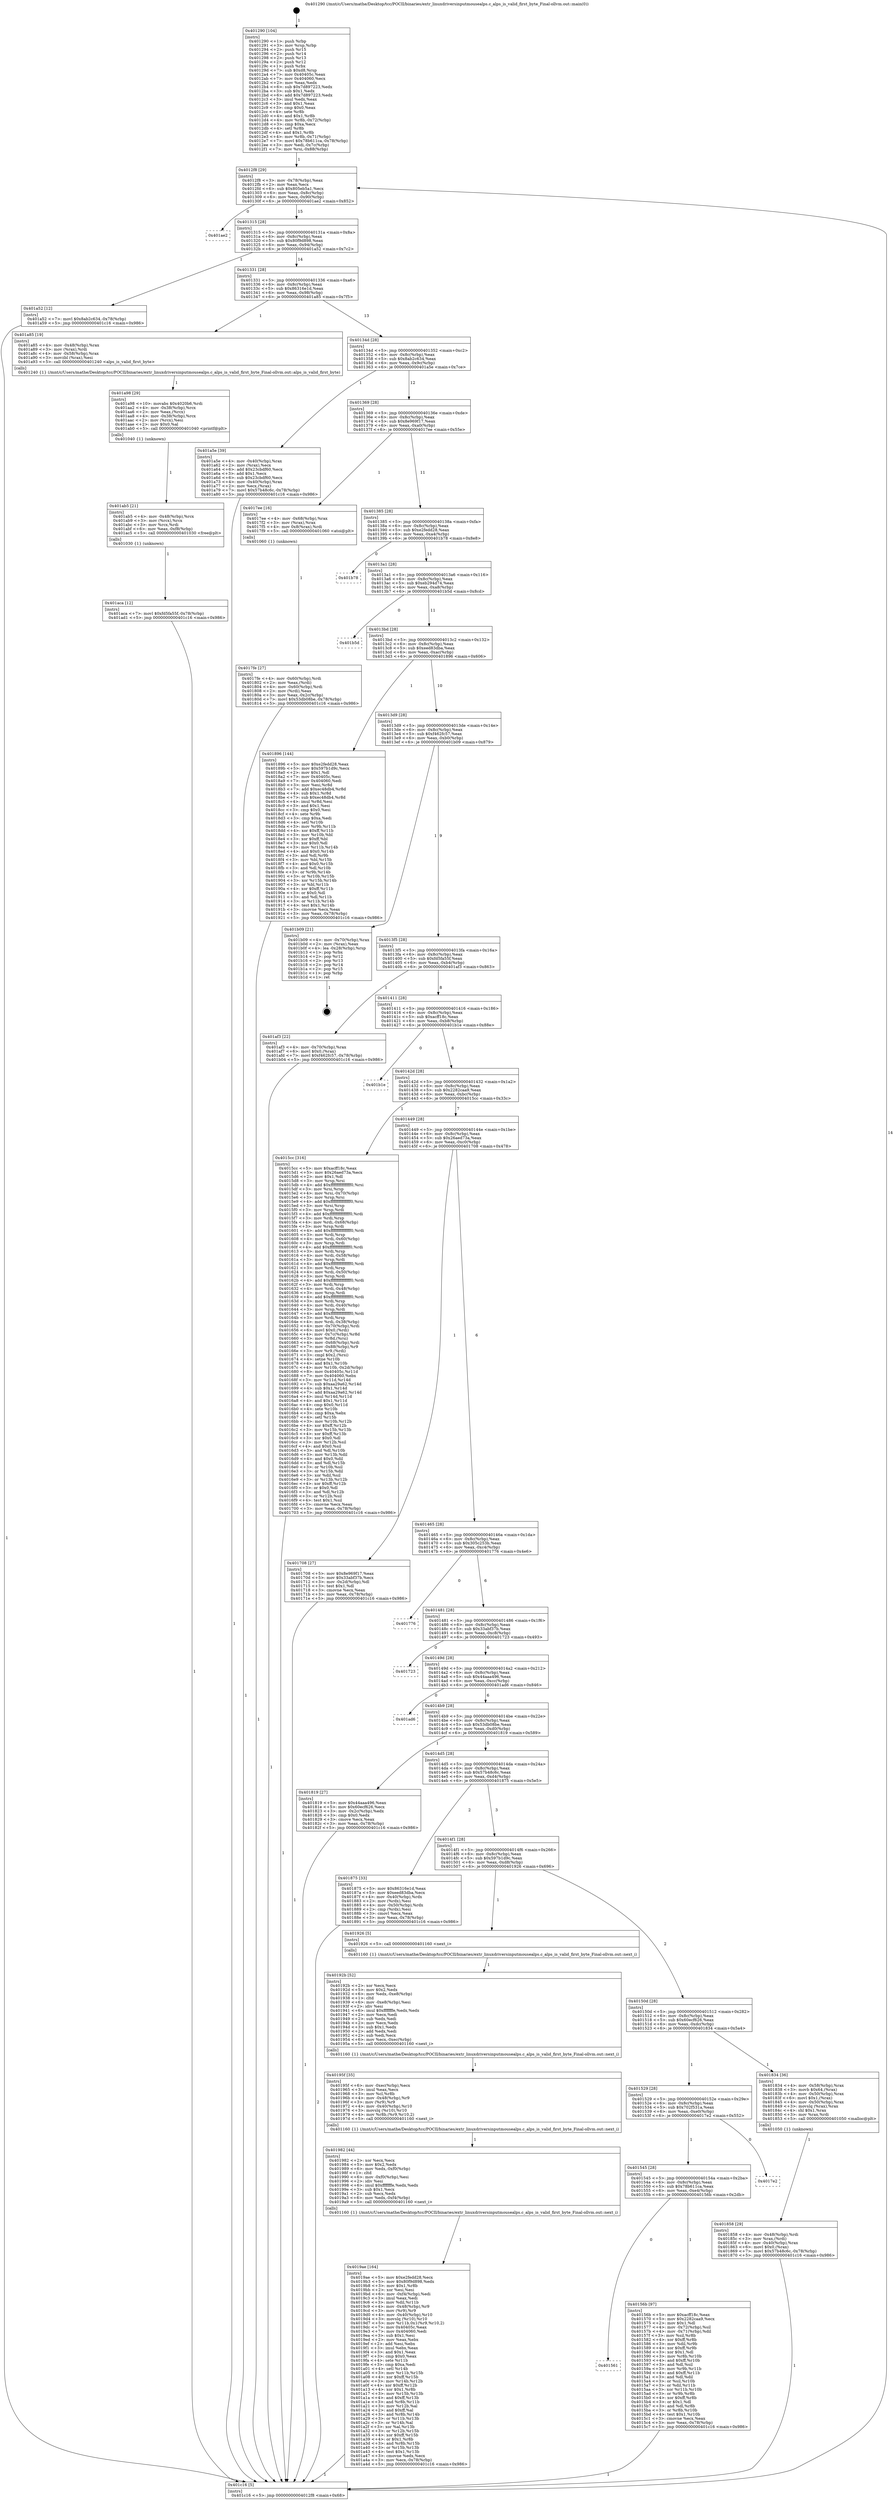 digraph "0x401290" {
  label = "0x401290 (/mnt/c/Users/mathe/Desktop/tcc/POCII/binaries/extr_linuxdriversinputmousealps.c_alps_is_valid_first_byte_Final-ollvm.out::main(0))"
  labelloc = "t"
  node[shape=record]

  Entry [label="",width=0.3,height=0.3,shape=circle,fillcolor=black,style=filled]
  "0x4012f8" [label="{
     0x4012f8 [29]\l
     | [instrs]\l
     &nbsp;&nbsp;0x4012f8 \<+3\>: mov -0x78(%rbp),%eax\l
     &nbsp;&nbsp;0x4012fb \<+2\>: mov %eax,%ecx\l
     &nbsp;&nbsp;0x4012fd \<+6\>: sub $0x805eb5a1,%ecx\l
     &nbsp;&nbsp;0x401303 \<+6\>: mov %eax,-0x8c(%rbp)\l
     &nbsp;&nbsp;0x401309 \<+6\>: mov %ecx,-0x90(%rbp)\l
     &nbsp;&nbsp;0x40130f \<+6\>: je 0000000000401ae2 \<main+0x852\>\l
  }"]
  "0x401ae2" [label="{
     0x401ae2\l
  }", style=dashed]
  "0x401315" [label="{
     0x401315 [28]\l
     | [instrs]\l
     &nbsp;&nbsp;0x401315 \<+5\>: jmp 000000000040131a \<main+0x8a\>\l
     &nbsp;&nbsp;0x40131a \<+6\>: mov -0x8c(%rbp),%eax\l
     &nbsp;&nbsp;0x401320 \<+5\>: sub $0x80f9d898,%eax\l
     &nbsp;&nbsp;0x401325 \<+6\>: mov %eax,-0x94(%rbp)\l
     &nbsp;&nbsp;0x40132b \<+6\>: je 0000000000401a52 \<main+0x7c2\>\l
  }"]
  Exit [label="",width=0.3,height=0.3,shape=circle,fillcolor=black,style=filled,peripheries=2]
  "0x401a52" [label="{
     0x401a52 [12]\l
     | [instrs]\l
     &nbsp;&nbsp;0x401a52 \<+7\>: movl $0x8ab2c634,-0x78(%rbp)\l
     &nbsp;&nbsp;0x401a59 \<+5\>: jmp 0000000000401c16 \<main+0x986\>\l
  }"]
  "0x401331" [label="{
     0x401331 [28]\l
     | [instrs]\l
     &nbsp;&nbsp;0x401331 \<+5\>: jmp 0000000000401336 \<main+0xa6\>\l
     &nbsp;&nbsp;0x401336 \<+6\>: mov -0x8c(%rbp),%eax\l
     &nbsp;&nbsp;0x40133c \<+5\>: sub $0x86316e1d,%eax\l
     &nbsp;&nbsp;0x401341 \<+6\>: mov %eax,-0x98(%rbp)\l
     &nbsp;&nbsp;0x401347 \<+6\>: je 0000000000401a85 \<main+0x7f5\>\l
  }"]
  "0x401aca" [label="{
     0x401aca [12]\l
     | [instrs]\l
     &nbsp;&nbsp;0x401aca \<+7\>: movl $0xfd5fa55f,-0x78(%rbp)\l
     &nbsp;&nbsp;0x401ad1 \<+5\>: jmp 0000000000401c16 \<main+0x986\>\l
  }"]
  "0x401a85" [label="{
     0x401a85 [19]\l
     | [instrs]\l
     &nbsp;&nbsp;0x401a85 \<+4\>: mov -0x48(%rbp),%rax\l
     &nbsp;&nbsp;0x401a89 \<+3\>: mov (%rax),%rdi\l
     &nbsp;&nbsp;0x401a8c \<+4\>: mov -0x58(%rbp),%rax\l
     &nbsp;&nbsp;0x401a90 \<+3\>: movzbl (%rax),%esi\l
     &nbsp;&nbsp;0x401a93 \<+5\>: call 0000000000401240 \<alps_is_valid_first_byte\>\l
     | [calls]\l
     &nbsp;&nbsp;0x401240 \{1\} (/mnt/c/Users/mathe/Desktop/tcc/POCII/binaries/extr_linuxdriversinputmousealps.c_alps_is_valid_first_byte_Final-ollvm.out::alps_is_valid_first_byte)\l
  }"]
  "0x40134d" [label="{
     0x40134d [28]\l
     | [instrs]\l
     &nbsp;&nbsp;0x40134d \<+5\>: jmp 0000000000401352 \<main+0xc2\>\l
     &nbsp;&nbsp;0x401352 \<+6\>: mov -0x8c(%rbp),%eax\l
     &nbsp;&nbsp;0x401358 \<+5\>: sub $0x8ab2c634,%eax\l
     &nbsp;&nbsp;0x40135d \<+6\>: mov %eax,-0x9c(%rbp)\l
     &nbsp;&nbsp;0x401363 \<+6\>: je 0000000000401a5e \<main+0x7ce\>\l
  }"]
  "0x401ab5" [label="{
     0x401ab5 [21]\l
     | [instrs]\l
     &nbsp;&nbsp;0x401ab5 \<+4\>: mov -0x48(%rbp),%rcx\l
     &nbsp;&nbsp;0x401ab9 \<+3\>: mov (%rcx),%rcx\l
     &nbsp;&nbsp;0x401abc \<+3\>: mov %rcx,%rdi\l
     &nbsp;&nbsp;0x401abf \<+6\>: mov %eax,-0xf8(%rbp)\l
     &nbsp;&nbsp;0x401ac5 \<+5\>: call 0000000000401030 \<free@plt\>\l
     | [calls]\l
     &nbsp;&nbsp;0x401030 \{1\} (unknown)\l
  }"]
  "0x401a5e" [label="{
     0x401a5e [39]\l
     | [instrs]\l
     &nbsp;&nbsp;0x401a5e \<+4\>: mov -0x40(%rbp),%rax\l
     &nbsp;&nbsp;0x401a62 \<+2\>: mov (%rax),%ecx\l
     &nbsp;&nbsp;0x401a64 \<+6\>: add $0x23cbdf60,%ecx\l
     &nbsp;&nbsp;0x401a6a \<+3\>: add $0x1,%ecx\l
     &nbsp;&nbsp;0x401a6d \<+6\>: sub $0x23cbdf60,%ecx\l
     &nbsp;&nbsp;0x401a73 \<+4\>: mov -0x40(%rbp),%rax\l
     &nbsp;&nbsp;0x401a77 \<+2\>: mov %ecx,(%rax)\l
     &nbsp;&nbsp;0x401a79 \<+7\>: movl $0x57b48c6c,-0x78(%rbp)\l
     &nbsp;&nbsp;0x401a80 \<+5\>: jmp 0000000000401c16 \<main+0x986\>\l
  }"]
  "0x401369" [label="{
     0x401369 [28]\l
     | [instrs]\l
     &nbsp;&nbsp;0x401369 \<+5\>: jmp 000000000040136e \<main+0xde\>\l
     &nbsp;&nbsp;0x40136e \<+6\>: mov -0x8c(%rbp),%eax\l
     &nbsp;&nbsp;0x401374 \<+5\>: sub $0x8e969f17,%eax\l
     &nbsp;&nbsp;0x401379 \<+6\>: mov %eax,-0xa0(%rbp)\l
     &nbsp;&nbsp;0x40137f \<+6\>: je 00000000004017ee \<main+0x55e\>\l
  }"]
  "0x401a98" [label="{
     0x401a98 [29]\l
     | [instrs]\l
     &nbsp;&nbsp;0x401a98 \<+10\>: movabs $0x4020b6,%rdi\l
     &nbsp;&nbsp;0x401aa2 \<+4\>: mov -0x38(%rbp),%rcx\l
     &nbsp;&nbsp;0x401aa6 \<+2\>: mov %eax,(%rcx)\l
     &nbsp;&nbsp;0x401aa8 \<+4\>: mov -0x38(%rbp),%rcx\l
     &nbsp;&nbsp;0x401aac \<+2\>: mov (%rcx),%esi\l
     &nbsp;&nbsp;0x401aae \<+2\>: mov $0x0,%al\l
     &nbsp;&nbsp;0x401ab0 \<+5\>: call 0000000000401040 \<printf@plt\>\l
     | [calls]\l
     &nbsp;&nbsp;0x401040 \{1\} (unknown)\l
  }"]
  "0x4017ee" [label="{
     0x4017ee [16]\l
     | [instrs]\l
     &nbsp;&nbsp;0x4017ee \<+4\>: mov -0x68(%rbp),%rax\l
     &nbsp;&nbsp;0x4017f2 \<+3\>: mov (%rax),%rax\l
     &nbsp;&nbsp;0x4017f5 \<+4\>: mov 0x8(%rax),%rdi\l
     &nbsp;&nbsp;0x4017f9 \<+5\>: call 0000000000401060 \<atoi@plt\>\l
     | [calls]\l
     &nbsp;&nbsp;0x401060 \{1\} (unknown)\l
  }"]
  "0x401385" [label="{
     0x401385 [28]\l
     | [instrs]\l
     &nbsp;&nbsp;0x401385 \<+5\>: jmp 000000000040138a \<main+0xfa\>\l
     &nbsp;&nbsp;0x40138a \<+6\>: mov -0x8c(%rbp),%eax\l
     &nbsp;&nbsp;0x401390 \<+5\>: sub $0xe2fedd28,%eax\l
     &nbsp;&nbsp;0x401395 \<+6\>: mov %eax,-0xa4(%rbp)\l
     &nbsp;&nbsp;0x40139b \<+6\>: je 0000000000401b78 \<main+0x8e8\>\l
  }"]
  "0x4019ae" [label="{
     0x4019ae [164]\l
     | [instrs]\l
     &nbsp;&nbsp;0x4019ae \<+5\>: mov $0xe2fedd28,%ecx\l
     &nbsp;&nbsp;0x4019b3 \<+5\>: mov $0x80f9d898,%edx\l
     &nbsp;&nbsp;0x4019b8 \<+3\>: mov $0x1,%r8b\l
     &nbsp;&nbsp;0x4019bb \<+2\>: xor %esi,%esi\l
     &nbsp;&nbsp;0x4019bd \<+6\>: mov -0xf4(%rbp),%edi\l
     &nbsp;&nbsp;0x4019c3 \<+3\>: imul %eax,%edi\l
     &nbsp;&nbsp;0x4019c6 \<+3\>: mov %dil,%r11b\l
     &nbsp;&nbsp;0x4019c9 \<+4\>: mov -0x48(%rbp),%r9\l
     &nbsp;&nbsp;0x4019cd \<+3\>: mov (%r9),%r9\l
     &nbsp;&nbsp;0x4019d0 \<+4\>: mov -0x40(%rbp),%r10\l
     &nbsp;&nbsp;0x4019d4 \<+3\>: movslq (%r10),%r10\l
     &nbsp;&nbsp;0x4019d7 \<+5\>: mov %r11b,0x1(%r9,%r10,2)\l
     &nbsp;&nbsp;0x4019dc \<+7\>: mov 0x40405c,%eax\l
     &nbsp;&nbsp;0x4019e3 \<+7\>: mov 0x404060,%edi\l
     &nbsp;&nbsp;0x4019ea \<+3\>: sub $0x1,%esi\l
     &nbsp;&nbsp;0x4019ed \<+2\>: mov %eax,%ebx\l
     &nbsp;&nbsp;0x4019ef \<+2\>: add %esi,%ebx\l
     &nbsp;&nbsp;0x4019f1 \<+3\>: imul %ebx,%eax\l
     &nbsp;&nbsp;0x4019f4 \<+3\>: and $0x1,%eax\l
     &nbsp;&nbsp;0x4019f7 \<+3\>: cmp $0x0,%eax\l
     &nbsp;&nbsp;0x4019fa \<+4\>: sete %r11b\l
     &nbsp;&nbsp;0x4019fe \<+3\>: cmp $0xa,%edi\l
     &nbsp;&nbsp;0x401a01 \<+4\>: setl %r14b\l
     &nbsp;&nbsp;0x401a05 \<+3\>: mov %r11b,%r15b\l
     &nbsp;&nbsp;0x401a08 \<+4\>: xor $0xff,%r15b\l
     &nbsp;&nbsp;0x401a0c \<+3\>: mov %r14b,%r12b\l
     &nbsp;&nbsp;0x401a0f \<+4\>: xor $0xff,%r12b\l
     &nbsp;&nbsp;0x401a13 \<+4\>: xor $0x1,%r8b\l
     &nbsp;&nbsp;0x401a17 \<+3\>: mov %r15b,%r13b\l
     &nbsp;&nbsp;0x401a1a \<+4\>: and $0xff,%r13b\l
     &nbsp;&nbsp;0x401a1e \<+3\>: and %r8b,%r11b\l
     &nbsp;&nbsp;0x401a21 \<+3\>: mov %r12b,%al\l
     &nbsp;&nbsp;0x401a24 \<+2\>: and $0xff,%al\l
     &nbsp;&nbsp;0x401a26 \<+3\>: and %r8b,%r14b\l
     &nbsp;&nbsp;0x401a29 \<+3\>: or %r11b,%r13b\l
     &nbsp;&nbsp;0x401a2c \<+3\>: or %r14b,%al\l
     &nbsp;&nbsp;0x401a2f \<+3\>: xor %al,%r13b\l
     &nbsp;&nbsp;0x401a32 \<+3\>: or %r12b,%r15b\l
     &nbsp;&nbsp;0x401a35 \<+4\>: xor $0xff,%r15b\l
     &nbsp;&nbsp;0x401a39 \<+4\>: or $0x1,%r8b\l
     &nbsp;&nbsp;0x401a3d \<+3\>: and %r8b,%r15b\l
     &nbsp;&nbsp;0x401a40 \<+3\>: or %r15b,%r13b\l
     &nbsp;&nbsp;0x401a43 \<+4\>: test $0x1,%r13b\l
     &nbsp;&nbsp;0x401a47 \<+3\>: cmovne %edx,%ecx\l
     &nbsp;&nbsp;0x401a4a \<+3\>: mov %ecx,-0x78(%rbp)\l
     &nbsp;&nbsp;0x401a4d \<+5\>: jmp 0000000000401c16 \<main+0x986\>\l
  }"]
  "0x401b78" [label="{
     0x401b78\l
  }", style=dashed]
  "0x4013a1" [label="{
     0x4013a1 [28]\l
     | [instrs]\l
     &nbsp;&nbsp;0x4013a1 \<+5\>: jmp 00000000004013a6 \<main+0x116\>\l
     &nbsp;&nbsp;0x4013a6 \<+6\>: mov -0x8c(%rbp),%eax\l
     &nbsp;&nbsp;0x4013ac \<+5\>: sub $0xeb294d74,%eax\l
     &nbsp;&nbsp;0x4013b1 \<+6\>: mov %eax,-0xa8(%rbp)\l
     &nbsp;&nbsp;0x4013b7 \<+6\>: je 0000000000401b5d \<main+0x8cd\>\l
  }"]
  "0x401982" [label="{
     0x401982 [44]\l
     | [instrs]\l
     &nbsp;&nbsp;0x401982 \<+2\>: xor %ecx,%ecx\l
     &nbsp;&nbsp;0x401984 \<+5\>: mov $0x2,%edx\l
     &nbsp;&nbsp;0x401989 \<+6\>: mov %edx,-0xf0(%rbp)\l
     &nbsp;&nbsp;0x40198f \<+1\>: cltd\l
     &nbsp;&nbsp;0x401990 \<+6\>: mov -0xf0(%rbp),%esi\l
     &nbsp;&nbsp;0x401996 \<+2\>: idiv %esi\l
     &nbsp;&nbsp;0x401998 \<+6\>: imul $0xfffffffe,%edx,%edx\l
     &nbsp;&nbsp;0x40199e \<+3\>: sub $0x1,%ecx\l
     &nbsp;&nbsp;0x4019a1 \<+2\>: sub %ecx,%edx\l
     &nbsp;&nbsp;0x4019a3 \<+6\>: mov %edx,-0xf4(%rbp)\l
     &nbsp;&nbsp;0x4019a9 \<+5\>: call 0000000000401160 \<next_i\>\l
     | [calls]\l
     &nbsp;&nbsp;0x401160 \{1\} (/mnt/c/Users/mathe/Desktop/tcc/POCII/binaries/extr_linuxdriversinputmousealps.c_alps_is_valid_first_byte_Final-ollvm.out::next_i)\l
  }"]
  "0x401b5d" [label="{
     0x401b5d\l
  }", style=dashed]
  "0x4013bd" [label="{
     0x4013bd [28]\l
     | [instrs]\l
     &nbsp;&nbsp;0x4013bd \<+5\>: jmp 00000000004013c2 \<main+0x132\>\l
     &nbsp;&nbsp;0x4013c2 \<+6\>: mov -0x8c(%rbp),%eax\l
     &nbsp;&nbsp;0x4013c8 \<+5\>: sub $0xeed83dba,%eax\l
     &nbsp;&nbsp;0x4013cd \<+6\>: mov %eax,-0xac(%rbp)\l
     &nbsp;&nbsp;0x4013d3 \<+6\>: je 0000000000401896 \<main+0x606\>\l
  }"]
  "0x40195f" [label="{
     0x40195f [35]\l
     | [instrs]\l
     &nbsp;&nbsp;0x40195f \<+6\>: mov -0xec(%rbp),%ecx\l
     &nbsp;&nbsp;0x401965 \<+3\>: imul %eax,%ecx\l
     &nbsp;&nbsp;0x401968 \<+3\>: mov %cl,%r8b\l
     &nbsp;&nbsp;0x40196b \<+4\>: mov -0x48(%rbp),%r9\l
     &nbsp;&nbsp;0x40196f \<+3\>: mov (%r9),%r9\l
     &nbsp;&nbsp;0x401972 \<+4\>: mov -0x40(%rbp),%r10\l
     &nbsp;&nbsp;0x401976 \<+3\>: movslq (%r10),%r10\l
     &nbsp;&nbsp;0x401979 \<+4\>: mov %r8b,(%r9,%r10,2)\l
     &nbsp;&nbsp;0x40197d \<+5\>: call 0000000000401160 \<next_i\>\l
     | [calls]\l
     &nbsp;&nbsp;0x401160 \{1\} (/mnt/c/Users/mathe/Desktop/tcc/POCII/binaries/extr_linuxdriversinputmousealps.c_alps_is_valid_first_byte_Final-ollvm.out::next_i)\l
  }"]
  "0x401896" [label="{
     0x401896 [144]\l
     | [instrs]\l
     &nbsp;&nbsp;0x401896 \<+5\>: mov $0xe2fedd28,%eax\l
     &nbsp;&nbsp;0x40189b \<+5\>: mov $0x597b1d9c,%ecx\l
     &nbsp;&nbsp;0x4018a0 \<+2\>: mov $0x1,%dl\l
     &nbsp;&nbsp;0x4018a2 \<+7\>: mov 0x40405c,%esi\l
     &nbsp;&nbsp;0x4018a9 \<+7\>: mov 0x404060,%edi\l
     &nbsp;&nbsp;0x4018b0 \<+3\>: mov %esi,%r8d\l
     &nbsp;&nbsp;0x4018b3 \<+7\>: add $0xec48db4,%r8d\l
     &nbsp;&nbsp;0x4018ba \<+4\>: sub $0x1,%r8d\l
     &nbsp;&nbsp;0x4018be \<+7\>: sub $0xec48db4,%r8d\l
     &nbsp;&nbsp;0x4018c5 \<+4\>: imul %r8d,%esi\l
     &nbsp;&nbsp;0x4018c9 \<+3\>: and $0x1,%esi\l
     &nbsp;&nbsp;0x4018cc \<+3\>: cmp $0x0,%esi\l
     &nbsp;&nbsp;0x4018cf \<+4\>: sete %r9b\l
     &nbsp;&nbsp;0x4018d3 \<+3\>: cmp $0xa,%edi\l
     &nbsp;&nbsp;0x4018d6 \<+4\>: setl %r10b\l
     &nbsp;&nbsp;0x4018da \<+3\>: mov %r9b,%r11b\l
     &nbsp;&nbsp;0x4018dd \<+4\>: xor $0xff,%r11b\l
     &nbsp;&nbsp;0x4018e1 \<+3\>: mov %r10b,%bl\l
     &nbsp;&nbsp;0x4018e4 \<+3\>: xor $0xff,%bl\l
     &nbsp;&nbsp;0x4018e7 \<+3\>: xor $0x0,%dl\l
     &nbsp;&nbsp;0x4018ea \<+3\>: mov %r11b,%r14b\l
     &nbsp;&nbsp;0x4018ed \<+4\>: and $0x0,%r14b\l
     &nbsp;&nbsp;0x4018f1 \<+3\>: and %dl,%r9b\l
     &nbsp;&nbsp;0x4018f4 \<+3\>: mov %bl,%r15b\l
     &nbsp;&nbsp;0x4018f7 \<+4\>: and $0x0,%r15b\l
     &nbsp;&nbsp;0x4018fb \<+3\>: and %dl,%r10b\l
     &nbsp;&nbsp;0x4018fe \<+3\>: or %r9b,%r14b\l
     &nbsp;&nbsp;0x401901 \<+3\>: or %r10b,%r15b\l
     &nbsp;&nbsp;0x401904 \<+3\>: xor %r15b,%r14b\l
     &nbsp;&nbsp;0x401907 \<+3\>: or %bl,%r11b\l
     &nbsp;&nbsp;0x40190a \<+4\>: xor $0xff,%r11b\l
     &nbsp;&nbsp;0x40190e \<+3\>: or $0x0,%dl\l
     &nbsp;&nbsp;0x401911 \<+3\>: and %dl,%r11b\l
     &nbsp;&nbsp;0x401914 \<+3\>: or %r11b,%r14b\l
     &nbsp;&nbsp;0x401917 \<+4\>: test $0x1,%r14b\l
     &nbsp;&nbsp;0x40191b \<+3\>: cmovne %ecx,%eax\l
     &nbsp;&nbsp;0x40191e \<+3\>: mov %eax,-0x78(%rbp)\l
     &nbsp;&nbsp;0x401921 \<+5\>: jmp 0000000000401c16 \<main+0x986\>\l
  }"]
  "0x4013d9" [label="{
     0x4013d9 [28]\l
     | [instrs]\l
     &nbsp;&nbsp;0x4013d9 \<+5\>: jmp 00000000004013de \<main+0x14e\>\l
     &nbsp;&nbsp;0x4013de \<+6\>: mov -0x8c(%rbp),%eax\l
     &nbsp;&nbsp;0x4013e4 \<+5\>: sub $0xf462fc57,%eax\l
     &nbsp;&nbsp;0x4013e9 \<+6\>: mov %eax,-0xb0(%rbp)\l
     &nbsp;&nbsp;0x4013ef \<+6\>: je 0000000000401b09 \<main+0x879\>\l
  }"]
  "0x40192b" [label="{
     0x40192b [52]\l
     | [instrs]\l
     &nbsp;&nbsp;0x40192b \<+2\>: xor %ecx,%ecx\l
     &nbsp;&nbsp;0x40192d \<+5\>: mov $0x2,%edx\l
     &nbsp;&nbsp;0x401932 \<+6\>: mov %edx,-0xe8(%rbp)\l
     &nbsp;&nbsp;0x401938 \<+1\>: cltd\l
     &nbsp;&nbsp;0x401939 \<+6\>: mov -0xe8(%rbp),%esi\l
     &nbsp;&nbsp;0x40193f \<+2\>: idiv %esi\l
     &nbsp;&nbsp;0x401941 \<+6\>: imul $0xfffffffe,%edx,%edx\l
     &nbsp;&nbsp;0x401947 \<+2\>: mov %ecx,%edi\l
     &nbsp;&nbsp;0x401949 \<+2\>: sub %edx,%edi\l
     &nbsp;&nbsp;0x40194b \<+2\>: mov %ecx,%edx\l
     &nbsp;&nbsp;0x40194d \<+3\>: sub $0x1,%edx\l
     &nbsp;&nbsp;0x401950 \<+2\>: add %edx,%edi\l
     &nbsp;&nbsp;0x401952 \<+2\>: sub %edi,%ecx\l
     &nbsp;&nbsp;0x401954 \<+6\>: mov %ecx,-0xec(%rbp)\l
     &nbsp;&nbsp;0x40195a \<+5\>: call 0000000000401160 \<next_i\>\l
     | [calls]\l
     &nbsp;&nbsp;0x401160 \{1\} (/mnt/c/Users/mathe/Desktop/tcc/POCII/binaries/extr_linuxdriversinputmousealps.c_alps_is_valid_first_byte_Final-ollvm.out::next_i)\l
  }"]
  "0x401b09" [label="{
     0x401b09 [21]\l
     | [instrs]\l
     &nbsp;&nbsp;0x401b09 \<+4\>: mov -0x70(%rbp),%rax\l
     &nbsp;&nbsp;0x401b0d \<+2\>: mov (%rax),%eax\l
     &nbsp;&nbsp;0x401b0f \<+4\>: lea -0x28(%rbp),%rsp\l
     &nbsp;&nbsp;0x401b13 \<+1\>: pop %rbx\l
     &nbsp;&nbsp;0x401b14 \<+2\>: pop %r12\l
     &nbsp;&nbsp;0x401b16 \<+2\>: pop %r13\l
     &nbsp;&nbsp;0x401b18 \<+2\>: pop %r14\l
     &nbsp;&nbsp;0x401b1a \<+2\>: pop %r15\l
     &nbsp;&nbsp;0x401b1c \<+1\>: pop %rbp\l
     &nbsp;&nbsp;0x401b1d \<+1\>: ret\l
  }"]
  "0x4013f5" [label="{
     0x4013f5 [28]\l
     | [instrs]\l
     &nbsp;&nbsp;0x4013f5 \<+5\>: jmp 00000000004013fa \<main+0x16a\>\l
     &nbsp;&nbsp;0x4013fa \<+6\>: mov -0x8c(%rbp),%eax\l
     &nbsp;&nbsp;0x401400 \<+5\>: sub $0xfd5fa55f,%eax\l
     &nbsp;&nbsp;0x401405 \<+6\>: mov %eax,-0xb4(%rbp)\l
     &nbsp;&nbsp;0x40140b \<+6\>: je 0000000000401af3 \<main+0x863\>\l
  }"]
  "0x401858" [label="{
     0x401858 [29]\l
     | [instrs]\l
     &nbsp;&nbsp;0x401858 \<+4\>: mov -0x48(%rbp),%rdi\l
     &nbsp;&nbsp;0x40185c \<+3\>: mov %rax,(%rdi)\l
     &nbsp;&nbsp;0x40185f \<+4\>: mov -0x40(%rbp),%rax\l
     &nbsp;&nbsp;0x401863 \<+6\>: movl $0x0,(%rax)\l
     &nbsp;&nbsp;0x401869 \<+7\>: movl $0x57b48c6c,-0x78(%rbp)\l
     &nbsp;&nbsp;0x401870 \<+5\>: jmp 0000000000401c16 \<main+0x986\>\l
  }"]
  "0x401af3" [label="{
     0x401af3 [22]\l
     | [instrs]\l
     &nbsp;&nbsp;0x401af3 \<+4\>: mov -0x70(%rbp),%rax\l
     &nbsp;&nbsp;0x401af7 \<+6\>: movl $0x0,(%rax)\l
     &nbsp;&nbsp;0x401afd \<+7\>: movl $0xf462fc57,-0x78(%rbp)\l
     &nbsp;&nbsp;0x401b04 \<+5\>: jmp 0000000000401c16 \<main+0x986\>\l
  }"]
  "0x401411" [label="{
     0x401411 [28]\l
     | [instrs]\l
     &nbsp;&nbsp;0x401411 \<+5\>: jmp 0000000000401416 \<main+0x186\>\l
     &nbsp;&nbsp;0x401416 \<+6\>: mov -0x8c(%rbp),%eax\l
     &nbsp;&nbsp;0x40141c \<+5\>: sub $0xacff18c,%eax\l
     &nbsp;&nbsp;0x401421 \<+6\>: mov %eax,-0xb8(%rbp)\l
     &nbsp;&nbsp;0x401427 \<+6\>: je 0000000000401b1e \<main+0x88e\>\l
  }"]
  "0x4017fe" [label="{
     0x4017fe [27]\l
     | [instrs]\l
     &nbsp;&nbsp;0x4017fe \<+4\>: mov -0x60(%rbp),%rdi\l
     &nbsp;&nbsp;0x401802 \<+2\>: mov %eax,(%rdi)\l
     &nbsp;&nbsp;0x401804 \<+4\>: mov -0x60(%rbp),%rdi\l
     &nbsp;&nbsp;0x401808 \<+2\>: mov (%rdi),%eax\l
     &nbsp;&nbsp;0x40180a \<+3\>: mov %eax,-0x2c(%rbp)\l
     &nbsp;&nbsp;0x40180d \<+7\>: movl $0x53db08be,-0x78(%rbp)\l
     &nbsp;&nbsp;0x401814 \<+5\>: jmp 0000000000401c16 \<main+0x986\>\l
  }"]
  "0x401b1e" [label="{
     0x401b1e\l
  }", style=dashed]
  "0x40142d" [label="{
     0x40142d [28]\l
     | [instrs]\l
     &nbsp;&nbsp;0x40142d \<+5\>: jmp 0000000000401432 \<main+0x1a2\>\l
     &nbsp;&nbsp;0x401432 \<+6\>: mov -0x8c(%rbp),%eax\l
     &nbsp;&nbsp;0x401438 \<+5\>: sub $0x2282caa9,%eax\l
     &nbsp;&nbsp;0x40143d \<+6\>: mov %eax,-0xbc(%rbp)\l
     &nbsp;&nbsp;0x401443 \<+6\>: je 00000000004015cc \<main+0x33c\>\l
  }"]
  "0x401290" [label="{
     0x401290 [104]\l
     | [instrs]\l
     &nbsp;&nbsp;0x401290 \<+1\>: push %rbp\l
     &nbsp;&nbsp;0x401291 \<+3\>: mov %rsp,%rbp\l
     &nbsp;&nbsp;0x401294 \<+2\>: push %r15\l
     &nbsp;&nbsp;0x401296 \<+2\>: push %r14\l
     &nbsp;&nbsp;0x401298 \<+2\>: push %r13\l
     &nbsp;&nbsp;0x40129a \<+2\>: push %r12\l
     &nbsp;&nbsp;0x40129c \<+1\>: push %rbx\l
     &nbsp;&nbsp;0x40129d \<+7\>: sub $0xd8,%rsp\l
     &nbsp;&nbsp;0x4012a4 \<+7\>: mov 0x40405c,%eax\l
     &nbsp;&nbsp;0x4012ab \<+7\>: mov 0x404060,%ecx\l
     &nbsp;&nbsp;0x4012b2 \<+2\>: mov %eax,%edx\l
     &nbsp;&nbsp;0x4012b4 \<+6\>: sub $0x7d897223,%edx\l
     &nbsp;&nbsp;0x4012ba \<+3\>: sub $0x1,%edx\l
     &nbsp;&nbsp;0x4012bd \<+6\>: add $0x7d897223,%edx\l
     &nbsp;&nbsp;0x4012c3 \<+3\>: imul %edx,%eax\l
     &nbsp;&nbsp;0x4012c6 \<+3\>: and $0x1,%eax\l
     &nbsp;&nbsp;0x4012c9 \<+3\>: cmp $0x0,%eax\l
     &nbsp;&nbsp;0x4012cc \<+4\>: sete %r8b\l
     &nbsp;&nbsp;0x4012d0 \<+4\>: and $0x1,%r8b\l
     &nbsp;&nbsp;0x4012d4 \<+4\>: mov %r8b,-0x72(%rbp)\l
     &nbsp;&nbsp;0x4012d8 \<+3\>: cmp $0xa,%ecx\l
     &nbsp;&nbsp;0x4012db \<+4\>: setl %r8b\l
     &nbsp;&nbsp;0x4012df \<+4\>: and $0x1,%r8b\l
     &nbsp;&nbsp;0x4012e3 \<+4\>: mov %r8b,-0x71(%rbp)\l
     &nbsp;&nbsp;0x4012e7 \<+7\>: movl $0x78b611ca,-0x78(%rbp)\l
     &nbsp;&nbsp;0x4012ee \<+3\>: mov %edi,-0x7c(%rbp)\l
     &nbsp;&nbsp;0x4012f1 \<+7\>: mov %rsi,-0x88(%rbp)\l
  }"]
  "0x4015cc" [label="{
     0x4015cc [316]\l
     | [instrs]\l
     &nbsp;&nbsp;0x4015cc \<+5\>: mov $0xacff18c,%eax\l
     &nbsp;&nbsp;0x4015d1 \<+5\>: mov $0x26aed73a,%ecx\l
     &nbsp;&nbsp;0x4015d6 \<+2\>: mov $0x1,%dl\l
     &nbsp;&nbsp;0x4015d8 \<+3\>: mov %rsp,%rsi\l
     &nbsp;&nbsp;0x4015db \<+4\>: add $0xfffffffffffffff0,%rsi\l
     &nbsp;&nbsp;0x4015df \<+3\>: mov %rsi,%rsp\l
     &nbsp;&nbsp;0x4015e2 \<+4\>: mov %rsi,-0x70(%rbp)\l
     &nbsp;&nbsp;0x4015e6 \<+3\>: mov %rsp,%rsi\l
     &nbsp;&nbsp;0x4015e9 \<+4\>: add $0xfffffffffffffff0,%rsi\l
     &nbsp;&nbsp;0x4015ed \<+3\>: mov %rsi,%rsp\l
     &nbsp;&nbsp;0x4015f0 \<+3\>: mov %rsp,%rdi\l
     &nbsp;&nbsp;0x4015f3 \<+4\>: add $0xfffffffffffffff0,%rdi\l
     &nbsp;&nbsp;0x4015f7 \<+3\>: mov %rdi,%rsp\l
     &nbsp;&nbsp;0x4015fa \<+4\>: mov %rdi,-0x68(%rbp)\l
     &nbsp;&nbsp;0x4015fe \<+3\>: mov %rsp,%rdi\l
     &nbsp;&nbsp;0x401601 \<+4\>: add $0xfffffffffffffff0,%rdi\l
     &nbsp;&nbsp;0x401605 \<+3\>: mov %rdi,%rsp\l
     &nbsp;&nbsp;0x401608 \<+4\>: mov %rdi,-0x60(%rbp)\l
     &nbsp;&nbsp;0x40160c \<+3\>: mov %rsp,%rdi\l
     &nbsp;&nbsp;0x40160f \<+4\>: add $0xfffffffffffffff0,%rdi\l
     &nbsp;&nbsp;0x401613 \<+3\>: mov %rdi,%rsp\l
     &nbsp;&nbsp;0x401616 \<+4\>: mov %rdi,-0x58(%rbp)\l
     &nbsp;&nbsp;0x40161a \<+3\>: mov %rsp,%rdi\l
     &nbsp;&nbsp;0x40161d \<+4\>: add $0xfffffffffffffff0,%rdi\l
     &nbsp;&nbsp;0x401621 \<+3\>: mov %rdi,%rsp\l
     &nbsp;&nbsp;0x401624 \<+4\>: mov %rdi,-0x50(%rbp)\l
     &nbsp;&nbsp;0x401628 \<+3\>: mov %rsp,%rdi\l
     &nbsp;&nbsp;0x40162b \<+4\>: add $0xfffffffffffffff0,%rdi\l
     &nbsp;&nbsp;0x40162f \<+3\>: mov %rdi,%rsp\l
     &nbsp;&nbsp;0x401632 \<+4\>: mov %rdi,-0x48(%rbp)\l
     &nbsp;&nbsp;0x401636 \<+3\>: mov %rsp,%rdi\l
     &nbsp;&nbsp;0x401639 \<+4\>: add $0xfffffffffffffff0,%rdi\l
     &nbsp;&nbsp;0x40163d \<+3\>: mov %rdi,%rsp\l
     &nbsp;&nbsp;0x401640 \<+4\>: mov %rdi,-0x40(%rbp)\l
     &nbsp;&nbsp;0x401644 \<+3\>: mov %rsp,%rdi\l
     &nbsp;&nbsp;0x401647 \<+4\>: add $0xfffffffffffffff0,%rdi\l
     &nbsp;&nbsp;0x40164b \<+3\>: mov %rdi,%rsp\l
     &nbsp;&nbsp;0x40164e \<+4\>: mov %rdi,-0x38(%rbp)\l
     &nbsp;&nbsp;0x401652 \<+4\>: mov -0x70(%rbp),%rdi\l
     &nbsp;&nbsp;0x401656 \<+6\>: movl $0x0,(%rdi)\l
     &nbsp;&nbsp;0x40165c \<+4\>: mov -0x7c(%rbp),%r8d\l
     &nbsp;&nbsp;0x401660 \<+3\>: mov %r8d,(%rsi)\l
     &nbsp;&nbsp;0x401663 \<+4\>: mov -0x68(%rbp),%rdi\l
     &nbsp;&nbsp;0x401667 \<+7\>: mov -0x88(%rbp),%r9\l
     &nbsp;&nbsp;0x40166e \<+3\>: mov %r9,(%rdi)\l
     &nbsp;&nbsp;0x401671 \<+3\>: cmpl $0x2,(%rsi)\l
     &nbsp;&nbsp;0x401674 \<+4\>: setne %r10b\l
     &nbsp;&nbsp;0x401678 \<+4\>: and $0x1,%r10b\l
     &nbsp;&nbsp;0x40167c \<+4\>: mov %r10b,-0x2d(%rbp)\l
     &nbsp;&nbsp;0x401680 \<+8\>: mov 0x40405c,%r11d\l
     &nbsp;&nbsp;0x401688 \<+7\>: mov 0x404060,%ebx\l
     &nbsp;&nbsp;0x40168f \<+3\>: mov %r11d,%r14d\l
     &nbsp;&nbsp;0x401692 \<+7\>: sub $0xaa29a62,%r14d\l
     &nbsp;&nbsp;0x401699 \<+4\>: sub $0x1,%r14d\l
     &nbsp;&nbsp;0x40169d \<+7\>: add $0xaa29a62,%r14d\l
     &nbsp;&nbsp;0x4016a4 \<+4\>: imul %r14d,%r11d\l
     &nbsp;&nbsp;0x4016a8 \<+4\>: and $0x1,%r11d\l
     &nbsp;&nbsp;0x4016ac \<+4\>: cmp $0x0,%r11d\l
     &nbsp;&nbsp;0x4016b0 \<+4\>: sete %r10b\l
     &nbsp;&nbsp;0x4016b4 \<+3\>: cmp $0xa,%ebx\l
     &nbsp;&nbsp;0x4016b7 \<+4\>: setl %r15b\l
     &nbsp;&nbsp;0x4016bb \<+3\>: mov %r10b,%r12b\l
     &nbsp;&nbsp;0x4016be \<+4\>: xor $0xff,%r12b\l
     &nbsp;&nbsp;0x4016c2 \<+3\>: mov %r15b,%r13b\l
     &nbsp;&nbsp;0x4016c5 \<+4\>: xor $0xff,%r13b\l
     &nbsp;&nbsp;0x4016c9 \<+3\>: xor $0x0,%dl\l
     &nbsp;&nbsp;0x4016cc \<+3\>: mov %r12b,%sil\l
     &nbsp;&nbsp;0x4016cf \<+4\>: and $0x0,%sil\l
     &nbsp;&nbsp;0x4016d3 \<+3\>: and %dl,%r10b\l
     &nbsp;&nbsp;0x4016d6 \<+3\>: mov %r13b,%dil\l
     &nbsp;&nbsp;0x4016d9 \<+4\>: and $0x0,%dil\l
     &nbsp;&nbsp;0x4016dd \<+3\>: and %dl,%r15b\l
     &nbsp;&nbsp;0x4016e0 \<+3\>: or %r10b,%sil\l
     &nbsp;&nbsp;0x4016e3 \<+3\>: or %r15b,%dil\l
     &nbsp;&nbsp;0x4016e6 \<+3\>: xor %dil,%sil\l
     &nbsp;&nbsp;0x4016e9 \<+3\>: or %r13b,%r12b\l
     &nbsp;&nbsp;0x4016ec \<+4\>: xor $0xff,%r12b\l
     &nbsp;&nbsp;0x4016f0 \<+3\>: or $0x0,%dl\l
     &nbsp;&nbsp;0x4016f3 \<+3\>: and %dl,%r12b\l
     &nbsp;&nbsp;0x4016f6 \<+3\>: or %r12b,%sil\l
     &nbsp;&nbsp;0x4016f9 \<+4\>: test $0x1,%sil\l
     &nbsp;&nbsp;0x4016fd \<+3\>: cmovne %ecx,%eax\l
     &nbsp;&nbsp;0x401700 \<+3\>: mov %eax,-0x78(%rbp)\l
     &nbsp;&nbsp;0x401703 \<+5\>: jmp 0000000000401c16 \<main+0x986\>\l
  }"]
  "0x401449" [label="{
     0x401449 [28]\l
     | [instrs]\l
     &nbsp;&nbsp;0x401449 \<+5\>: jmp 000000000040144e \<main+0x1be\>\l
     &nbsp;&nbsp;0x40144e \<+6\>: mov -0x8c(%rbp),%eax\l
     &nbsp;&nbsp;0x401454 \<+5\>: sub $0x26aed73a,%eax\l
     &nbsp;&nbsp;0x401459 \<+6\>: mov %eax,-0xc0(%rbp)\l
     &nbsp;&nbsp;0x40145f \<+6\>: je 0000000000401708 \<main+0x478\>\l
  }"]
  "0x401c16" [label="{
     0x401c16 [5]\l
     | [instrs]\l
     &nbsp;&nbsp;0x401c16 \<+5\>: jmp 00000000004012f8 \<main+0x68\>\l
  }"]
  "0x401708" [label="{
     0x401708 [27]\l
     | [instrs]\l
     &nbsp;&nbsp;0x401708 \<+5\>: mov $0x8e969f17,%eax\l
     &nbsp;&nbsp;0x40170d \<+5\>: mov $0x33abf37b,%ecx\l
     &nbsp;&nbsp;0x401712 \<+3\>: mov -0x2d(%rbp),%dl\l
     &nbsp;&nbsp;0x401715 \<+3\>: test $0x1,%dl\l
     &nbsp;&nbsp;0x401718 \<+3\>: cmovne %ecx,%eax\l
     &nbsp;&nbsp;0x40171b \<+3\>: mov %eax,-0x78(%rbp)\l
     &nbsp;&nbsp;0x40171e \<+5\>: jmp 0000000000401c16 \<main+0x986\>\l
  }"]
  "0x401465" [label="{
     0x401465 [28]\l
     | [instrs]\l
     &nbsp;&nbsp;0x401465 \<+5\>: jmp 000000000040146a \<main+0x1da\>\l
     &nbsp;&nbsp;0x40146a \<+6\>: mov -0x8c(%rbp),%eax\l
     &nbsp;&nbsp;0x401470 \<+5\>: sub $0x305c253b,%eax\l
     &nbsp;&nbsp;0x401475 \<+6\>: mov %eax,-0xc4(%rbp)\l
     &nbsp;&nbsp;0x40147b \<+6\>: je 0000000000401776 \<main+0x4e6\>\l
  }"]
  "0x401561" [label="{
     0x401561\l
  }", style=dashed]
  "0x401776" [label="{
     0x401776\l
  }", style=dashed]
  "0x401481" [label="{
     0x401481 [28]\l
     | [instrs]\l
     &nbsp;&nbsp;0x401481 \<+5\>: jmp 0000000000401486 \<main+0x1f6\>\l
     &nbsp;&nbsp;0x401486 \<+6\>: mov -0x8c(%rbp),%eax\l
     &nbsp;&nbsp;0x40148c \<+5\>: sub $0x33abf37b,%eax\l
     &nbsp;&nbsp;0x401491 \<+6\>: mov %eax,-0xc8(%rbp)\l
     &nbsp;&nbsp;0x401497 \<+6\>: je 0000000000401723 \<main+0x493\>\l
  }"]
  "0x40156b" [label="{
     0x40156b [97]\l
     | [instrs]\l
     &nbsp;&nbsp;0x40156b \<+5\>: mov $0xacff18c,%eax\l
     &nbsp;&nbsp;0x401570 \<+5\>: mov $0x2282caa9,%ecx\l
     &nbsp;&nbsp;0x401575 \<+2\>: mov $0x1,%dl\l
     &nbsp;&nbsp;0x401577 \<+4\>: mov -0x72(%rbp),%sil\l
     &nbsp;&nbsp;0x40157b \<+4\>: mov -0x71(%rbp),%dil\l
     &nbsp;&nbsp;0x40157f \<+3\>: mov %sil,%r8b\l
     &nbsp;&nbsp;0x401582 \<+4\>: xor $0xff,%r8b\l
     &nbsp;&nbsp;0x401586 \<+3\>: mov %dil,%r9b\l
     &nbsp;&nbsp;0x401589 \<+4\>: xor $0xff,%r9b\l
     &nbsp;&nbsp;0x40158d \<+3\>: xor $0x1,%dl\l
     &nbsp;&nbsp;0x401590 \<+3\>: mov %r8b,%r10b\l
     &nbsp;&nbsp;0x401593 \<+4\>: and $0xff,%r10b\l
     &nbsp;&nbsp;0x401597 \<+3\>: and %dl,%sil\l
     &nbsp;&nbsp;0x40159a \<+3\>: mov %r9b,%r11b\l
     &nbsp;&nbsp;0x40159d \<+4\>: and $0xff,%r11b\l
     &nbsp;&nbsp;0x4015a1 \<+3\>: and %dl,%dil\l
     &nbsp;&nbsp;0x4015a4 \<+3\>: or %sil,%r10b\l
     &nbsp;&nbsp;0x4015a7 \<+3\>: or %dil,%r11b\l
     &nbsp;&nbsp;0x4015aa \<+3\>: xor %r11b,%r10b\l
     &nbsp;&nbsp;0x4015ad \<+3\>: or %r9b,%r8b\l
     &nbsp;&nbsp;0x4015b0 \<+4\>: xor $0xff,%r8b\l
     &nbsp;&nbsp;0x4015b4 \<+3\>: or $0x1,%dl\l
     &nbsp;&nbsp;0x4015b7 \<+3\>: and %dl,%r8b\l
     &nbsp;&nbsp;0x4015ba \<+3\>: or %r8b,%r10b\l
     &nbsp;&nbsp;0x4015bd \<+4\>: test $0x1,%r10b\l
     &nbsp;&nbsp;0x4015c1 \<+3\>: cmovne %ecx,%eax\l
     &nbsp;&nbsp;0x4015c4 \<+3\>: mov %eax,-0x78(%rbp)\l
     &nbsp;&nbsp;0x4015c7 \<+5\>: jmp 0000000000401c16 \<main+0x986\>\l
  }"]
  "0x401723" [label="{
     0x401723\l
  }", style=dashed]
  "0x40149d" [label="{
     0x40149d [28]\l
     | [instrs]\l
     &nbsp;&nbsp;0x40149d \<+5\>: jmp 00000000004014a2 \<main+0x212\>\l
     &nbsp;&nbsp;0x4014a2 \<+6\>: mov -0x8c(%rbp),%eax\l
     &nbsp;&nbsp;0x4014a8 \<+5\>: sub $0x44aaa496,%eax\l
     &nbsp;&nbsp;0x4014ad \<+6\>: mov %eax,-0xcc(%rbp)\l
     &nbsp;&nbsp;0x4014b3 \<+6\>: je 0000000000401ad6 \<main+0x846\>\l
  }"]
  "0x401545" [label="{
     0x401545 [28]\l
     | [instrs]\l
     &nbsp;&nbsp;0x401545 \<+5\>: jmp 000000000040154a \<main+0x2ba\>\l
     &nbsp;&nbsp;0x40154a \<+6\>: mov -0x8c(%rbp),%eax\l
     &nbsp;&nbsp;0x401550 \<+5\>: sub $0x78b611ca,%eax\l
     &nbsp;&nbsp;0x401555 \<+6\>: mov %eax,-0xe4(%rbp)\l
     &nbsp;&nbsp;0x40155b \<+6\>: je 000000000040156b \<main+0x2db\>\l
  }"]
  "0x401ad6" [label="{
     0x401ad6\l
  }", style=dashed]
  "0x4014b9" [label="{
     0x4014b9 [28]\l
     | [instrs]\l
     &nbsp;&nbsp;0x4014b9 \<+5\>: jmp 00000000004014be \<main+0x22e\>\l
     &nbsp;&nbsp;0x4014be \<+6\>: mov -0x8c(%rbp),%eax\l
     &nbsp;&nbsp;0x4014c4 \<+5\>: sub $0x53db08be,%eax\l
     &nbsp;&nbsp;0x4014c9 \<+6\>: mov %eax,-0xd0(%rbp)\l
     &nbsp;&nbsp;0x4014cf \<+6\>: je 0000000000401819 \<main+0x589\>\l
  }"]
  "0x4017e2" [label="{
     0x4017e2\l
  }", style=dashed]
  "0x401819" [label="{
     0x401819 [27]\l
     | [instrs]\l
     &nbsp;&nbsp;0x401819 \<+5\>: mov $0x44aaa496,%eax\l
     &nbsp;&nbsp;0x40181e \<+5\>: mov $0x60ecf626,%ecx\l
     &nbsp;&nbsp;0x401823 \<+3\>: mov -0x2c(%rbp),%edx\l
     &nbsp;&nbsp;0x401826 \<+3\>: cmp $0x0,%edx\l
     &nbsp;&nbsp;0x401829 \<+3\>: cmove %ecx,%eax\l
     &nbsp;&nbsp;0x40182c \<+3\>: mov %eax,-0x78(%rbp)\l
     &nbsp;&nbsp;0x40182f \<+5\>: jmp 0000000000401c16 \<main+0x986\>\l
  }"]
  "0x4014d5" [label="{
     0x4014d5 [28]\l
     | [instrs]\l
     &nbsp;&nbsp;0x4014d5 \<+5\>: jmp 00000000004014da \<main+0x24a\>\l
     &nbsp;&nbsp;0x4014da \<+6\>: mov -0x8c(%rbp),%eax\l
     &nbsp;&nbsp;0x4014e0 \<+5\>: sub $0x57b48c6c,%eax\l
     &nbsp;&nbsp;0x4014e5 \<+6\>: mov %eax,-0xd4(%rbp)\l
     &nbsp;&nbsp;0x4014eb \<+6\>: je 0000000000401875 \<main+0x5e5\>\l
  }"]
  "0x401529" [label="{
     0x401529 [28]\l
     | [instrs]\l
     &nbsp;&nbsp;0x401529 \<+5\>: jmp 000000000040152e \<main+0x29e\>\l
     &nbsp;&nbsp;0x40152e \<+6\>: mov -0x8c(%rbp),%eax\l
     &nbsp;&nbsp;0x401534 \<+5\>: sub $0x702f531a,%eax\l
     &nbsp;&nbsp;0x401539 \<+6\>: mov %eax,-0xe0(%rbp)\l
     &nbsp;&nbsp;0x40153f \<+6\>: je 00000000004017e2 \<main+0x552\>\l
  }"]
  "0x401875" [label="{
     0x401875 [33]\l
     | [instrs]\l
     &nbsp;&nbsp;0x401875 \<+5\>: mov $0x86316e1d,%eax\l
     &nbsp;&nbsp;0x40187a \<+5\>: mov $0xeed83dba,%ecx\l
     &nbsp;&nbsp;0x40187f \<+4\>: mov -0x40(%rbp),%rdx\l
     &nbsp;&nbsp;0x401883 \<+2\>: mov (%rdx),%esi\l
     &nbsp;&nbsp;0x401885 \<+4\>: mov -0x50(%rbp),%rdx\l
     &nbsp;&nbsp;0x401889 \<+2\>: cmp (%rdx),%esi\l
     &nbsp;&nbsp;0x40188b \<+3\>: cmovl %ecx,%eax\l
     &nbsp;&nbsp;0x40188e \<+3\>: mov %eax,-0x78(%rbp)\l
     &nbsp;&nbsp;0x401891 \<+5\>: jmp 0000000000401c16 \<main+0x986\>\l
  }"]
  "0x4014f1" [label="{
     0x4014f1 [28]\l
     | [instrs]\l
     &nbsp;&nbsp;0x4014f1 \<+5\>: jmp 00000000004014f6 \<main+0x266\>\l
     &nbsp;&nbsp;0x4014f6 \<+6\>: mov -0x8c(%rbp),%eax\l
     &nbsp;&nbsp;0x4014fc \<+5\>: sub $0x597b1d9c,%eax\l
     &nbsp;&nbsp;0x401501 \<+6\>: mov %eax,-0xd8(%rbp)\l
     &nbsp;&nbsp;0x401507 \<+6\>: je 0000000000401926 \<main+0x696\>\l
  }"]
  "0x401834" [label="{
     0x401834 [36]\l
     | [instrs]\l
     &nbsp;&nbsp;0x401834 \<+4\>: mov -0x58(%rbp),%rax\l
     &nbsp;&nbsp;0x401838 \<+3\>: movb $0x64,(%rax)\l
     &nbsp;&nbsp;0x40183b \<+4\>: mov -0x50(%rbp),%rax\l
     &nbsp;&nbsp;0x40183f \<+6\>: movl $0x1,(%rax)\l
     &nbsp;&nbsp;0x401845 \<+4\>: mov -0x50(%rbp),%rax\l
     &nbsp;&nbsp;0x401849 \<+3\>: movslq (%rax),%rax\l
     &nbsp;&nbsp;0x40184c \<+4\>: shl $0x1,%rax\l
     &nbsp;&nbsp;0x401850 \<+3\>: mov %rax,%rdi\l
     &nbsp;&nbsp;0x401853 \<+5\>: call 0000000000401050 \<malloc@plt\>\l
     | [calls]\l
     &nbsp;&nbsp;0x401050 \{1\} (unknown)\l
  }"]
  "0x401926" [label="{
     0x401926 [5]\l
     | [instrs]\l
     &nbsp;&nbsp;0x401926 \<+5\>: call 0000000000401160 \<next_i\>\l
     | [calls]\l
     &nbsp;&nbsp;0x401160 \{1\} (/mnt/c/Users/mathe/Desktop/tcc/POCII/binaries/extr_linuxdriversinputmousealps.c_alps_is_valid_first_byte_Final-ollvm.out::next_i)\l
  }"]
  "0x40150d" [label="{
     0x40150d [28]\l
     | [instrs]\l
     &nbsp;&nbsp;0x40150d \<+5\>: jmp 0000000000401512 \<main+0x282\>\l
     &nbsp;&nbsp;0x401512 \<+6\>: mov -0x8c(%rbp),%eax\l
     &nbsp;&nbsp;0x401518 \<+5\>: sub $0x60ecf626,%eax\l
     &nbsp;&nbsp;0x40151d \<+6\>: mov %eax,-0xdc(%rbp)\l
     &nbsp;&nbsp;0x401523 \<+6\>: je 0000000000401834 \<main+0x5a4\>\l
  }"]
  Entry -> "0x401290" [label=" 1"]
  "0x4012f8" -> "0x401ae2" [label=" 0"]
  "0x4012f8" -> "0x401315" [label=" 15"]
  "0x401b09" -> Exit [label=" 1"]
  "0x401315" -> "0x401a52" [label=" 1"]
  "0x401315" -> "0x401331" [label=" 14"]
  "0x401af3" -> "0x401c16" [label=" 1"]
  "0x401331" -> "0x401a85" [label=" 1"]
  "0x401331" -> "0x40134d" [label=" 13"]
  "0x401aca" -> "0x401c16" [label=" 1"]
  "0x40134d" -> "0x401a5e" [label=" 1"]
  "0x40134d" -> "0x401369" [label=" 12"]
  "0x401ab5" -> "0x401aca" [label=" 1"]
  "0x401369" -> "0x4017ee" [label=" 1"]
  "0x401369" -> "0x401385" [label=" 11"]
  "0x401a98" -> "0x401ab5" [label=" 1"]
  "0x401385" -> "0x401b78" [label=" 0"]
  "0x401385" -> "0x4013a1" [label=" 11"]
  "0x401a85" -> "0x401a98" [label=" 1"]
  "0x4013a1" -> "0x401b5d" [label=" 0"]
  "0x4013a1" -> "0x4013bd" [label=" 11"]
  "0x401a5e" -> "0x401c16" [label=" 1"]
  "0x4013bd" -> "0x401896" [label=" 1"]
  "0x4013bd" -> "0x4013d9" [label=" 10"]
  "0x401a52" -> "0x401c16" [label=" 1"]
  "0x4013d9" -> "0x401b09" [label=" 1"]
  "0x4013d9" -> "0x4013f5" [label=" 9"]
  "0x4019ae" -> "0x401c16" [label=" 1"]
  "0x4013f5" -> "0x401af3" [label=" 1"]
  "0x4013f5" -> "0x401411" [label=" 8"]
  "0x401982" -> "0x4019ae" [label=" 1"]
  "0x401411" -> "0x401b1e" [label=" 0"]
  "0x401411" -> "0x40142d" [label=" 8"]
  "0x40195f" -> "0x401982" [label=" 1"]
  "0x40142d" -> "0x4015cc" [label=" 1"]
  "0x40142d" -> "0x401449" [label=" 7"]
  "0x401926" -> "0x40192b" [label=" 1"]
  "0x401449" -> "0x401708" [label=" 1"]
  "0x401449" -> "0x401465" [label=" 6"]
  "0x401896" -> "0x401c16" [label=" 1"]
  "0x401465" -> "0x401776" [label=" 0"]
  "0x401465" -> "0x401481" [label=" 6"]
  "0x401875" -> "0x401c16" [label=" 2"]
  "0x401481" -> "0x401723" [label=" 0"]
  "0x401481" -> "0x40149d" [label=" 6"]
  "0x401858" -> "0x401c16" [label=" 1"]
  "0x40149d" -> "0x401ad6" [label=" 0"]
  "0x40149d" -> "0x4014b9" [label=" 6"]
  "0x401819" -> "0x401c16" [label=" 1"]
  "0x4014b9" -> "0x401819" [label=" 1"]
  "0x4014b9" -> "0x4014d5" [label=" 5"]
  "0x4017fe" -> "0x401c16" [label=" 1"]
  "0x4014d5" -> "0x401875" [label=" 2"]
  "0x4014d5" -> "0x4014f1" [label=" 3"]
  "0x401708" -> "0x401c16" [label=" 1"]
  "0x4014f1" -> "0x401926" [label=" 1"]
  "0x4014f1" -> "0x40150d" [label=" 2"]
  "0x4015cc" -> "0x401c16" [label=" 1"]
  "0x40150d" -> "0x401834" [label=" 1"]
  "0x40150d" -> "0x401529" [label=" 1"]
  "0x4017ee" -> "0x4017fe" [label=" 1"]
  "0x401529" -> "0x4017e2" [label=" 0"]
  "0x401529" -> "0x401545" [label=" 1"]
  "0x401834" -> "0x401858" [label=" 1"]
  "0x401545" -> "0x40156b" [label=" 1"]
  "0x401545" -> "0x401561" [label=" 0"]
  "0x40156b" -> "0x401c16" [label=" 1"]
  "0x401290" -> "0x4012f8" [label=" 1"]
  "0x401c16" -> "0x4012f8" [label=" 14"]
  "0x40192b" -> "0x40195f" [label=" 1"]
}
